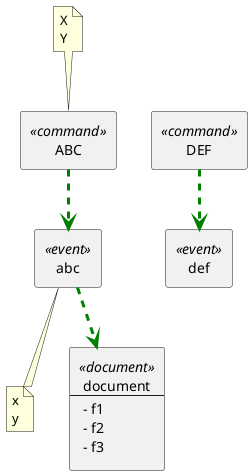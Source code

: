 @startuml
skinparam componentStyle rectangle
skinparam rectangle {
	backgroundColor<<event>> Orange
	backgroundColor<<command>> LightBlue
	backgroundColor<<external>> Pink
	backgroundColor<<document>> Green
	backgroundColor<<invariant>> Yellow
}
component C0 <<command>> [
ABC
]
note top of C0
X
Y
end note
component C3 <<event>> [
abc
]
C0 .[#green,thickness=3].> C3
note bottom of C3
x
y
end note
component C6 <<document>> [
document
---
- f1
- f2
- f3
]
C3 .[#green,thickness=3].> C6
component C7 <<command>> [
DEF
]
C0 -[hidden]right-> C7
component C8 <<event>> [
def
]
C7 .[#green,thickness=3].> C8
@enduml
